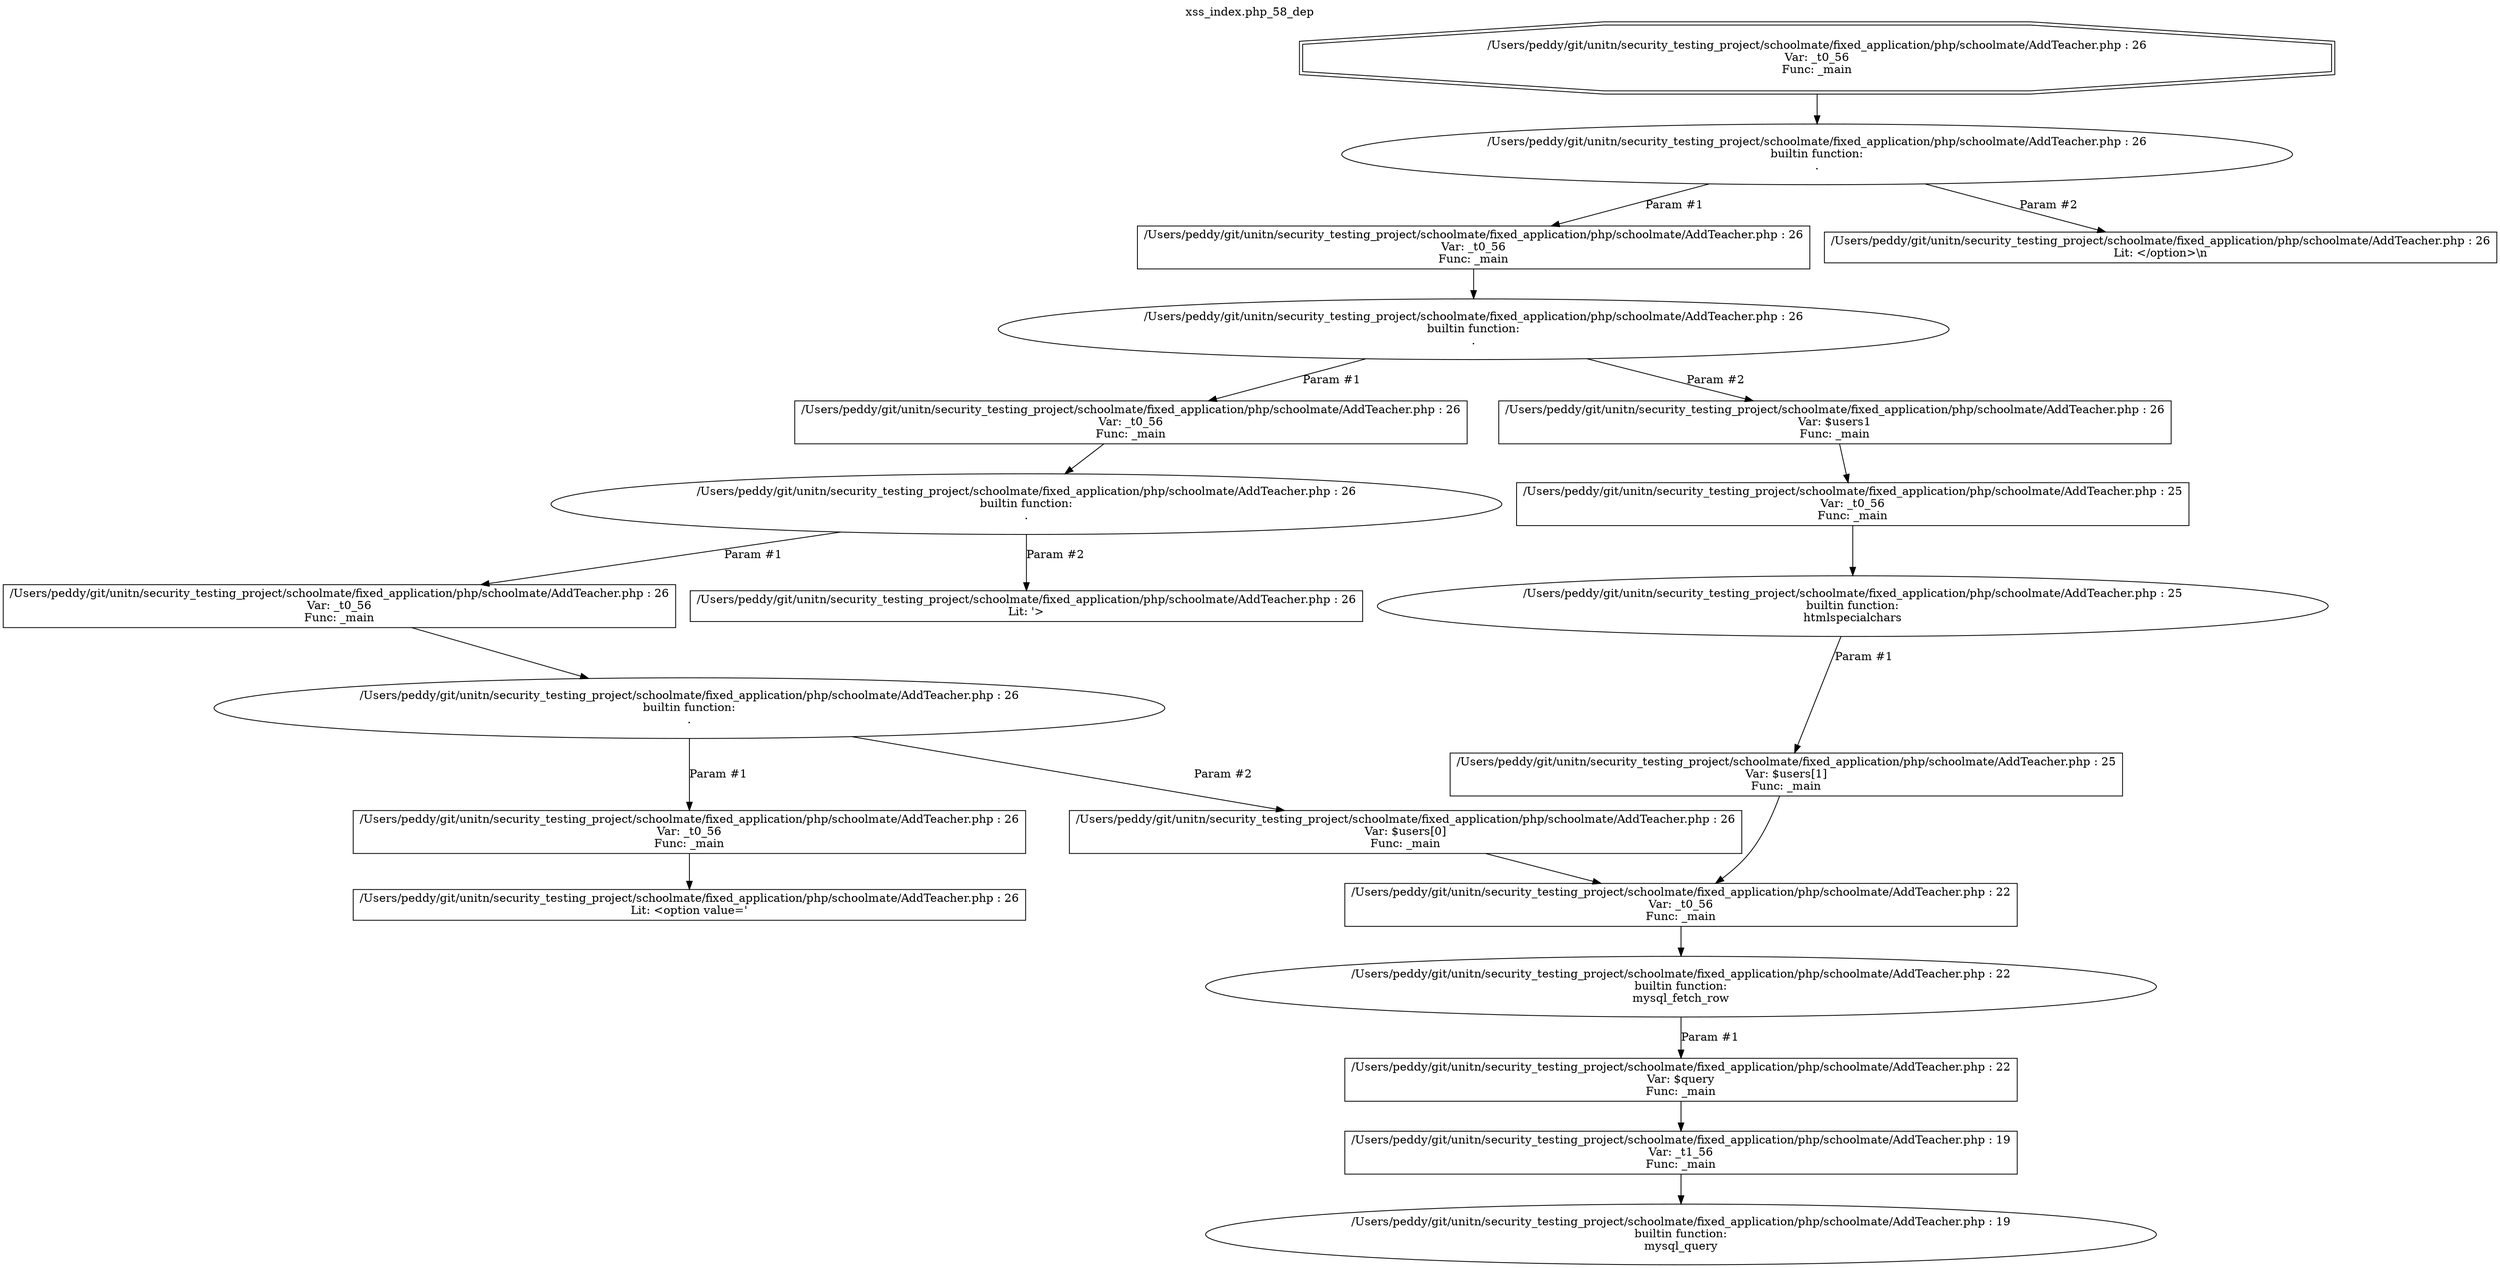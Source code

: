 digraph cfg {
  label="xss_index.php_58_dep";
  labelloc=t;
  n1 [shape=doubleoctagon, label="/Users/peddy/git/unitn/security_testing_project/schoolmate/fixed_application/php/schoolmate/AddTeacher.php : 26\nVar: _t0_56\nFunc: _main\n"];
  n2 [shape=ellipse, label="/Users/peddy/git/unitn/security_testing_project/schoolmate/fixed_application/php/schoolmate/AddTeacher.php : 26\nbuiltin function:\n.\n"];
  n3 [shape=box, label="/Users/peddy/git/unitn/security_testing_project/schoolmate/fixed_application/php/schoolmate/AddTeacher.php : 26\nVar: _t0_56\nFunc: _main\n"];
  n4 [shape=ellipse, label="/Users/peddy/git/unitn/security_testing_project/schoolmate/fixed_application/php/schoolmate/AddTeacher.php : 26\nbuiltin function:\n.\n"];
  n5 [shape=box, label="/Users/peddy/git/unitn/security_testing_project/schoolmate/fixed_application/php/schoolmate/AddTeacher.php : 26\nVar: _t0_56\nFunc: _main\n"];
  n6 [shape=ellipse, label="/Users/peddy/git/unitn/security_testing_project/schoolmate/fixed_application/php/schoolmate/AddTeacher.php : 26\nbuiltin function:\n.\n"];
  n7 [shape=box, label="/Users/peddy/git/unitn/security_testing_project/schoolmate/fixed_application/php/schoolmate/AddTeacher.php : 26\nVar: _t0_56\nFunc: _main\n"];
  n8 [shape=ellipse, label="/Users/peddy/git/unitn/security_testing_project/schoolmate/fixed_application/php/schoolmate/AddTeacher.php : 26\nbuiltin function:\n.\n"];
  n9 [shape=box, label="/Users/peddy/git/unitn/security_testing_project/schoolmate/fixed_application/php/schoolmate/AddTeacher.php : 26\nVar: _t0_56\nFunc: _main\n"];
  n10 [shape=box, label="/Users/peddy/git/unitn/security_testing_project/schoolmate/fixed_application/php/schoolmate/AddTeacher.php : 26\nLit: <option value='\n"];
  n11 [shape=box, label="/Users/peddy/git/unitn/security_testing_project/schoolmate/fixed_application/php/schoolmate/AddTeacher.php : 26\nVar: $users[0]\nFunc: _main\n"];
  n12 [shape=box, label="/Users/peddy/git/unitn/security_testing_project/schoolmate/fixed_application/php/schoolmate/AddTeacher.php : 22\nVar: _t0_56\nFunc: _main\n"];
  n13 [shape=ellipse, label="/Users/peddy/git/unitn/security_testing_project/schoolmate/fixed_application/php/schoolmate/AddTeacher.php : 22\nbuiltin function:\nmysql_fetch_row\n"];
  n14 [shape=box, label="/Users/peddy/git/unitn/security_testing_project/schoolmate/fixed_application/php/schoolmate/AddTeacher.php : 22\nVar: $query\nFunc: _main\n"];
  n15 [shape=box, label="/Users/peddy/git/unitn/security_testing_project/schoolmate/fixed_application/php/schoolmate/AddTeacher.php : 19\nVar: _t1_56\nFunc: _main\n"];
  n16 [shape=ellipse, label="/Users/peddy/git/unitn/security_testing_project/schoolmate/fixed_application/php/schoolmate/AddTeacher.php : 19\nbuiltin function:\nmysql_query\n"];
  n17 [shape=box, label="/Users/peddy/git/unitn/security_testing_project/schoolmate/fixed_application/php/schoolmate/AddTeacher.php : 26\nLit: '>\n"];
  n18 [shape=box, label="/Users/peddy/git/unitn/security_testing_project/schoolmate/fixed_application/php/schoolmate/AddTeacher.php : 26\nVar: $users1\nFunc: _main\n"];
  n19 [shape=box, label="/Users/peddy/git/unitn/security_testing_project/schoolmate/fixed_application/php/schoolmate/AddTeacher.php : 25\nVar: _t0_56\nFunc: _main\n"];
  n20 [shape=ellipse, label="/Users/peddy/git/unitn/security_testing_project/schoolmate/fixed_application/php/schoolmate/AddTeacher.php : 25\nbuiltin function:\nhtmlspecialchars\n"];
  n21 [shape=box, label="/Users/peddy/git/unitn/security_testing_project/schoolmate/fixed_application/php/schoolmate/AddTeacher.php : 25\nVar: $users[1]\nFunc: _main\n"];
  n22 [shape=box, label="/Users/peddy/git/unitn/security_testing_project/schoolmate/fixed_application/php/schoolmate/AddTeacher.php : 26\nLit: </option>\\n\n"];
  n1 -> n2;
  n3 -> n4;
  n5 -> n6;
  n7 -> n8;
  n9 -> n10;
  n8 -> n9[label="Param #1"];
  n8 -> n11[label="Param #2"];
  n12 -> n13;
  n15 -> n16;
  n14 -> n15;
  n13 -> n14[label="Param #1"];
  n11 -> n12;
  n6 -> n7[label="Param #1"];
  n6 -> n17[label="Param #2"];
  n4 -> n5[label="Param #1"];
  n4 -> n18[label="Param #2"];
  n19 -> n20;
  n21 -> n12;
  n20 -> n21[label="Param #1"];
  n18 -> n19;
  n2 -> n3[label="Param #1"];
  n2 -> n22[label="Param #2"];
}
